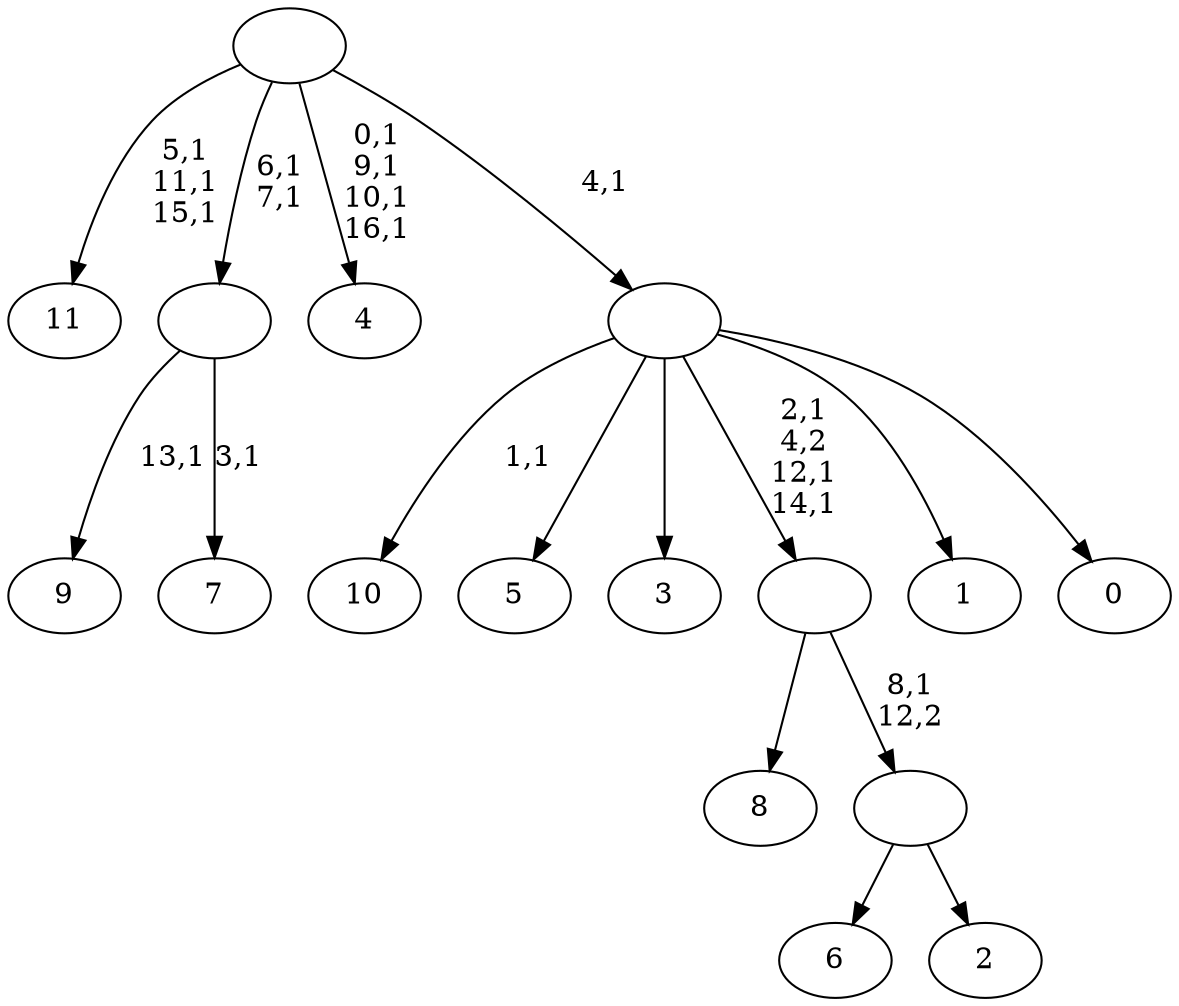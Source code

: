 digraph T {
	29 [label="11"]
	25 [label="10"]
	23 [label="9"]
	21 [label="8"]
	20 [label="7"]
	18 [label=""]
	16 [label="6"]
	15 [label="5"]
	14 [label="4"]
	9 [label="3"]
	8 [label="2"]
	7 [label=""]
	6 [label=""]
	3 [label="1"]
	2 [label="0"]
	1 [label=""]
	0 [label=""]
	18 -> 20 [label="3,1"]
	18 -> 23 [label="13,1"]
	7 -> 16 [label=""]
	7 -> 8 [label=""]
	6 -> 21 [label=""]
	6 -> 7 [label="8,1\n12,2"]
	1 -> 6 [label="2,1\n4,2\n12,1\n14,1"]
	1 -> 25 [label="1,1"]
	1 -> 15 [label=""]
	1 -> 9 [label=""]
	1 -> 3 [label=""]
	1 -> 2 [label=""]
	0 -> 14 [label="0,1\n9,1\n10,1\n16,1"]
	0 -> 18 [label="6,1\n7,1"]
	0 -> 29 [label="5,1\n11,1\n15,1"]
	0 -> 1 [label="4,1"]
}

